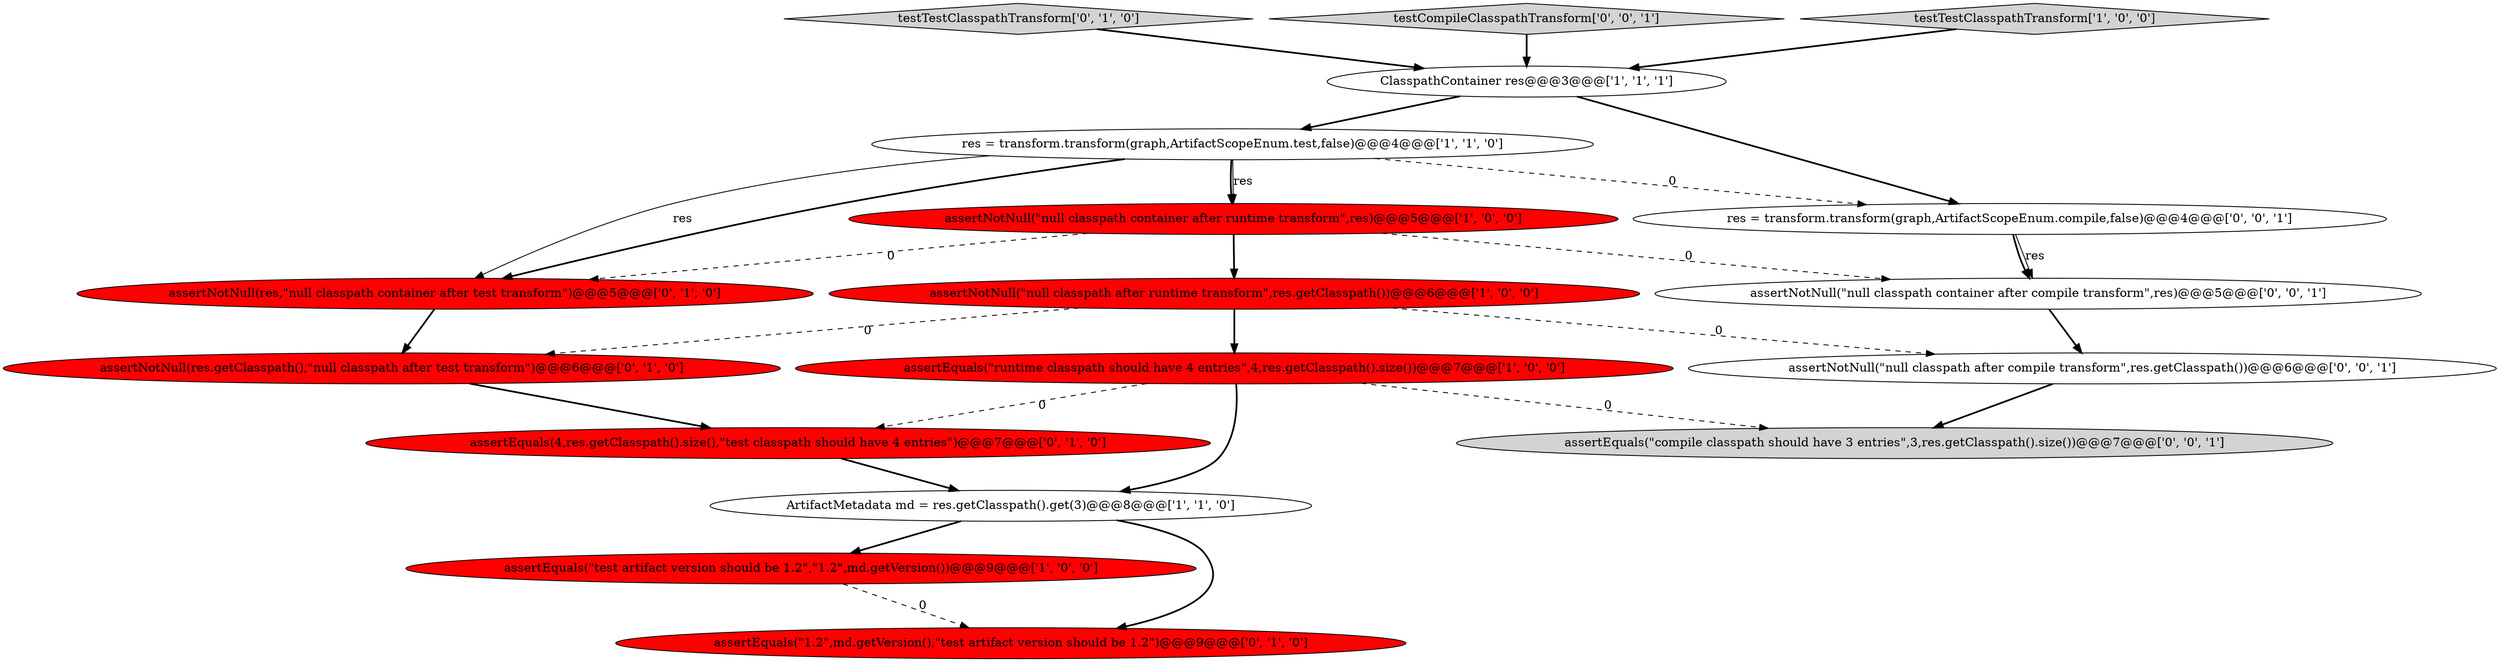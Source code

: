 digraph {
8 [style = filled, label = "testTestClasspathTransform['0', '1', '0']", fillcolor = lightgray, shape = diamond image = "AAA0AAABBB2BBB"];
10 [style = filled, label = "assertNotNull(res.getClasspath(),\"null classpath after test transform\")@@@6@@@['0', '1', '0']", fillcolor = red, shape = ellipse image = "AAA1AAABBB2BBB"];
1 [style = filled, label = "assertEquals(\"test artifact version should be 1.2\",\"1.2\",md.getVersion())@@@9@@@['1', '0', '0']", fillcolor = red, shape = ellipse image = "AAA1AAABBB1BBB"];
9 [style = filled, label = "assertNotNull(res,\"null classpath container after test transform\")@@@5@@@['0', '1', '0']", fillcolor = red, shape = ellipse image = "AAA1AAABBB2BBB"];
12 [style = filled, label = "assertEquals(4,res.getClasspath().size(),\"test classpath should have 4 entries\")@@@7@@@['0', '1', '0']", fillcolor = red, shape = ellipse image = "AAA1AAABBB2BBB"];
16 [style = filled, label = "testCompileClasspathTransform['0', '0', '1']", fillcolor = lightgray, shape = diamond image = "AAA0AAABBB3BBB"];
0 [style = filled, label = "res = transform.transform(graph,ArtifactScopeEnum.test,false)@@@4@@@['1', '1', '0']", fillcolor = white, shape = ellipse image = "AAA0AAABBB1BBB"];
13 [style = filled, label = "res = transform.transform(graph,ArtifactScopeEnum.compile,false)@@@4@@@['0', '0', '1']", fillcolor = white, shape = ellipse image = "AAA0AAABBB3BBB"];
3 [style = filled, label = "assertNotNull(\"null classpath container after runtime transform\",res)@@@5@@@['1', '0', '0']", fillcolor = red, shape = ellipse image = "AAA1AAABBB1BBB"];
17 [style = filled, label = "assertNotNull(\"null classpath container after compile transform\",res)@@@5@@@['0', '0', '1']", fillcolor = white, shape = ellipse image = "AAA0AAABBB3BBB"];
5 [style = filled, label = "testTestClasspathTransform['1', '0', '0']", fillcolor = lightgray, shape = diamond image = "AAA0AAABBB1BBB"];
6 [style = filled, label = "ClasspathContainer res@@@3@@@['1', '1', '1']", fillcolor = white, shape = ellipse image = "AAA0AAABBB1BBB"];
14 [style = filled, label = "assertNotNull(\"null classpath after compile transform\",res.getClasspath())@@@6@@@['0', '0', '1']", fillcolor = white, shape = ellipse image = "AAA0AAABBB3BBB"];
4 [style = filled, label = "assertNotNull(\"null classpath after runtime transform\",res.getClasspath())@@@6@@@['1', '0', '0']", fillcolor = red, shape = ellipse image = "AAA1AAABBB1BBB"];
2 [style = filled, label = "ArtifactMetadata md = res.getClasspath().get(3)@@@8@@@['1', '1', '0']", fillcolor = white, shape = ellipse image = "AAA0AAABBB1BBB"];
11 [style = filled, label = "assertEquals(\"1.2\",md.getVersion(),\"test artifact version should be 1.2\")@@@9@@@['0', '1', '0']", fillcolor = red, shape = ellipse image = "AAA1AAABBB2BBB"];
15 [style = filled, label = "assertEquals(\"compile classpath should have 3 entries\",3,res.getClasspath().size())@@@7@@@['0', '0', '1']", fillcolor = lightgray, shape = ellipse image = "AAA0AAABBB3BBB"];
7 [style = filled, label = "assertEquals(\"runtime classpath should have 4 entries\",4,res.getClasspath().size())@@@7@@@['1', '0', '0']", fillcolor = red, shape = ellipse image = "AAA1AAABBB1BBB"];
0->3 [style = bold, label=""];
0->9 [style = bold, label=""];
3->17 [style = dashed, label="0"];
2->1 [style = bold, label=""];
16->6 [style = bold, label=""];
0->3 [style = solid, label="res"];
8->6 [style = bold, label=""];
6->0 [style = bold, label=""];
9->10 [style = bold, label=""];
3->4 [style = bold, label=""];
4->7 [style = bold, label=""];
13->17 [style = bold, label=""];
12->2 [style = bold, label=""];
0->9 [style = solid, label="res"];
5->6 [style = bold, label=""];
3->9 [style = dashed, label="0"];
17->14 [style = bold, label=""];
10->12 [style = bold, label=""];
7->2 [style = bold, label=""];
1->11 [style = dashed, label="0"];
6->13 [style = bold, label=""];
0->13 [style = dashed, label="0"];
13->17 [style = solid, label="res"];
7->15 [style = dashed, label="0"];
7->12 [style = dashed, label="0"];
14->15 [style = bold, label=""];
4->14 [style = dashed, label="0"];
4->10 [style = dashed, label="0"];
2->11 [style = bold, label=""];
}
